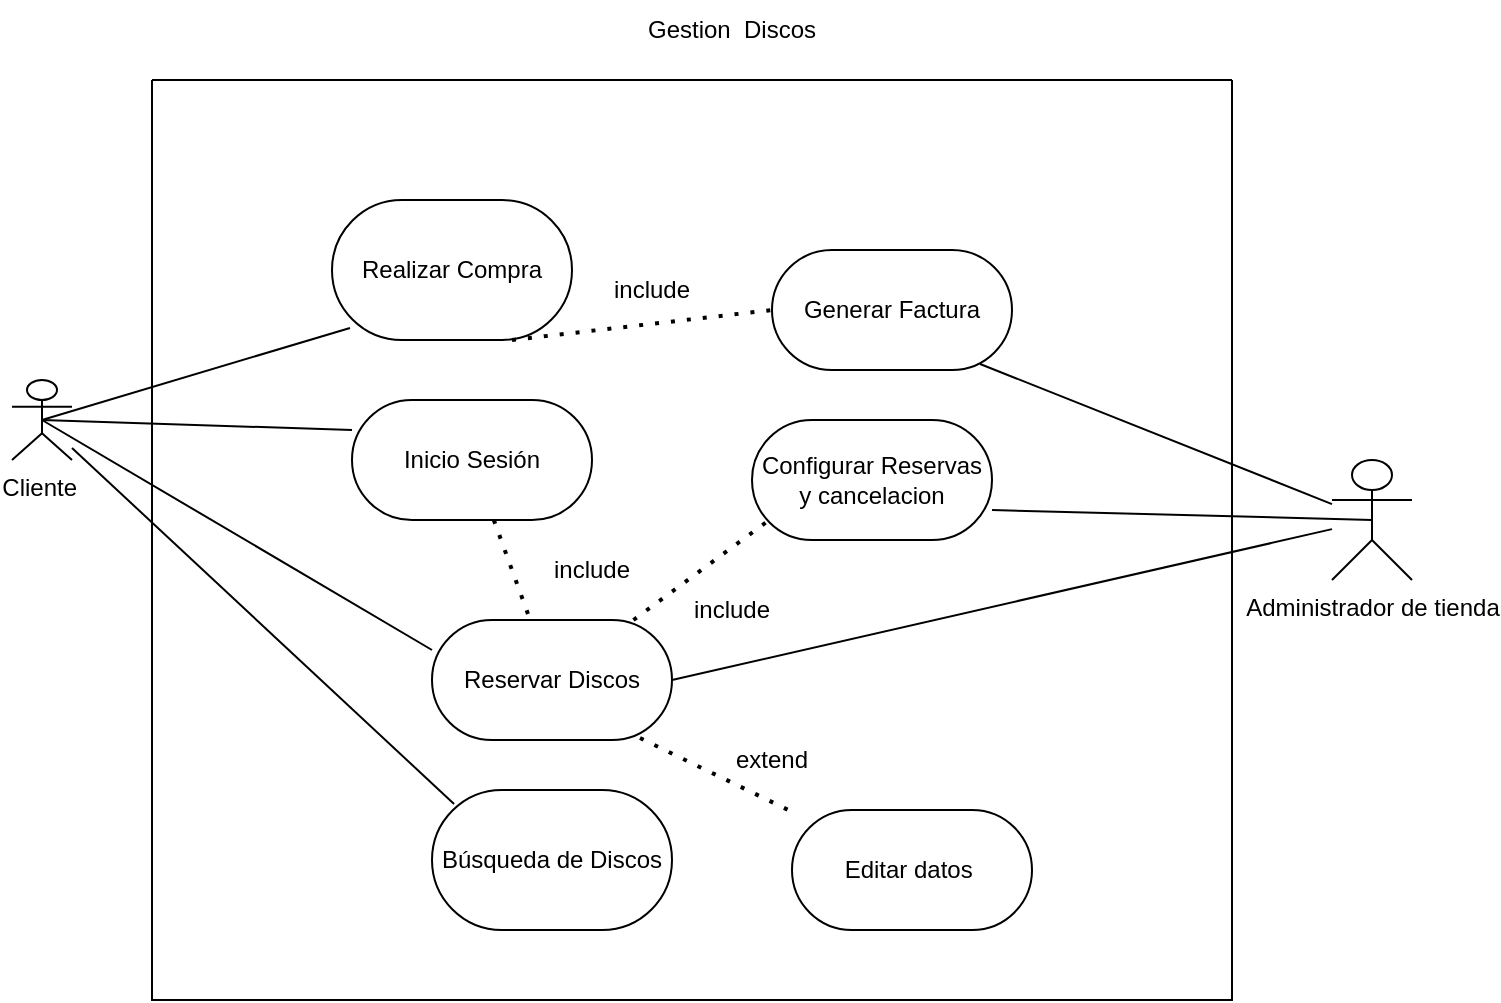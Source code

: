 <mxfile version="22.0.4" type="github">
  <diagram name="Página-1" id="h8KGHGSQ5WhBsKWT5xwG">
    <mxGraphModel dx="880" dy="470" grid="1" gridSize="10" guides="1" tooltips="1" connect="1" arrows="1" fold="1" page="1" pageScale="1" pageWidth="827" pageHeight="1169" math="0" shadow="0">
      <root>
        <mxCell id="0" />
        <mxCell id="1" parent="0" />
        <mxCell id="pq5iIxc34eoI_pVMtFJe-1" value="Cliente&amp;nbsp;" style="shape=umlActor;verticalLabelPosition=bottom;verticalAlign=top;html=1;outlineConnect=0;" vertex="1" parent="1">
          <mxGeometry x="50" y="310" width="30" height="40" as="geometry" />
        </mxCell>
        <mxCell id="pq5iIxc34eoI_pVMtFJe-4" value="Administrador de tienda" style="shape=umlActor;verticalLabelPosition=bottom;verticalAlign=top;html=1;outlineConnect=0;" vertex="1" parent="1">
          <mxGeometry x="710" y="350" width="40" height="60" as="geometry" />
        </mxCell>
        <mxCell id="pq5iIxc34eoI_pVMtFJe-32" value="" style="swimlane;startSize=0;" vertex="1" parent="1">
          <mxGeometry x="120" y="160" width="540" height="460" as="geometry" />
        </mxCell>
        <mxCell id="pq5iIxc34eoI_pVMtFJe-18" value="Inicio Sesión" style="rounded=1;whiteSpace=wrap;html=1;arcSize=50;" vertex="1" parent="pq5iIxc34eoI_pVMtFJe-32">
          <mxGeometry x="100" y="160" width="120" height="60" as="geometry" />
        </mxCell>
        <mxCell id="pq5iIxc34eoI_pVMtFJe-10" value="Búsqueda de Discos" style="rounded=1;whiteSpace=wrap;html=1;arcSize=50;" vertex="1" parent="pq5iIxc34eoI_pVMtFJe-32">
          <mxGeometry x="140" y="355" width="120" height="70" as="geometry" />
        </mxCell>
        <mxCell id="pq5iIxc34eoI_pVMtFJe-19" value="Reservar Discos&lt;br&gt;" style="rounded=1;whiteSpace=wrap;html=1;arcSize=50;" vertex="1" parent="pq5iIxc34eoI_pVMtFJe-32">
          <mxGeometry x="140" y="270" width="120" height="60" as="geometry" />
        </mxCell>
        <mxCell id="pq5iIxc34eoI_pVMtFJe-2" value="Realizar Compra" style="rounded=1;whiteSpace=wrap;html=1;arcSize=50;" vertex="1" parent="pq5iIxc34eoI_pVMtFJe-32">
          <mxGeometry x="90" y="60" width="120" height="70" as="geometry" />
        </mxCell>
        <mxCell id="pq5iIxc34eoI_pVMtFJe-3" value="Generar Factura" style="rounded=1;whiteSpace=wrap;html=1;arcSize=50;" vertex="1" parent="pq5iIxc34eoI_pVMtFJe-32">
          <mxGeometry x="310" y="85" width="120" height="60" as="geometry" />
        </mxCell>
        <mxCell id="pq5iIxc34eoI_pVMtFJe-36" value="" style="endArrow=none;dashed=1;html=1;dashPattern=1 3;strokeWidth=2;rounded=0;exitX=0.75;exitY=1;exitDx=0;exitDy=0;entryX=0;entryY=0.5;entryDx=0;entryDy=0;" edge="1" parent="pq5iIxc34eoI_pVMtFJe-32" source="pq5iIxc34eoI_pVMtFJe-2" target="pq5iIxc34eoI_pVMtFJe-3">
          <mxGeometry width="50" height="50" relative="1" as="geometry">
            <mxPoint x="270" y="230" as="sourcePoint" />
            <mxPoint x="320" y="180" as="targetPoint" />
          </mxGeometry>
        </mxCell>
        <mxCell id="pq5iIxc34eoI_pVMtFJe-8" value="include" style="text;html=1;strokeColor=none;fillColor=none;align=center;verticalAlign=middle;whiteSpace=wrap;rounded=0;" vertex="1" parent="pq5iIxc34eoI_pVMtFJe-32">
          <mxGeometry x="220" y="85" width="60" height="40" as="geometry" />
        </mxCell>
        <mxCell id="pq5iIxc34eoI_pVMtFJe-38" value="include" style="text;html=1;strokeColor=none;fillColor=none;align=center;verticalAlign=middle;whiteSpace=wrap;rounded=0;" vertex="1" parent="pq5iIxc34eoI_pVMtFJe-32">
          <mxGeometry x="190" y="230" width="60" height="30" as="geometry" />
        </mxCell>
        <mxCell id="pq5iIxc34eoI_pVMtFJe-37" value="" style="endArrow=none;dashed=1;html=1;dashPattern=1 3;strokeWidth=2;rounded=0;" edge="1" parent="pq5iIxc34eoI_pVMtFJe-32" source="pq5iIxc34eoI_pVMtFJe-18" target="pq5iIxc34eoI_pVMtFJe-19">
          <mxGeometry width="50" height="50" relative="1" as="geometry">
            <mxPoint x="270" y="230" as="sourcePoint" />
            <mxPoint x="320" y="180" as="targetPoint" />
          </mxGeometry>
        </mxCell>
        <mxCell id="pq5iIxc34eoI_pVMtFJe-46" value="Configurar Reservas y cancelacion" style="rounded=1;whiteSpace=wrap;html=1;arcSize=50;" vertex="1" parent="pq5iIxc34eoI_pVMtFJe-32">
          <mxGeometry x="300" y="170" width="120" height="60" as="geometry" />
        </mxCell>
        <mxCell id="pq5iIxc34eoI_pVMtFJe-50" value="Editar datos&amp;nbsp;" style="rounded=1;whiteSpace=wrap;html=1;arcSize=50;" vertex="1" parent="pq5iIxc34eoI_pVMtFJe-32">
          <mxGeometry x="320" y="365" width="120" height="60" as="geometry" />
        </mxCell>
        <mxCell id="pq5iIxc34eoI_pVMtFJe-63" value="" style="endArrow=none;dashed=1;html=1;dashPattern=1 3;strokeWidth=2;rounded=0;" edge="1" parent="pq5iIxc34eoI_pVMtFJe-32" target="pq5iIxc34eoI_pVMtFJe-50">
          <mxGeometry width="50" height="50" relative="1" as="geometry">
            <mxPoint x="244" y="329" as="sourcePoint" />
            <mxPoint x="320" y="200" as="targetPoint" />
          </mxGeometry>
        </mxCell>
        <mxCell id="pq5iIxc34eoI_pVMtFJe-64" value="extend" style="text;html=1;strokeColor=none;fillColor=none;align=center;verticalAlign=middle;whiteSpace=wrap;rounded=0;" vertex="1" parent="pq5iIxc34eoI_pVMtFJe-32">
          <mxGeometry x="280" y="325" width="60" height="30" as="geometry" />
        </mxCell>
        <mxCell id="pq5iIxc34eoI_pVMtFJe-65" value="" style="endArrow=none;dashed=1;html=1;dashPattern=1 3;strokeWidth=2;rounded=0;entryX=0.083;entryY=0.817;entryDx=0;entryDy=0;entryPerimeter=0;" edge="1" parent="pq5iIxc34eoI_pVMtFJe-32" source="pq5iIxc34eoI_pVMtFJe-19" target="pq5iIxc34eoI_pVMtFJe-46">
          <mxGeometry width="50" height="50" relative="1" as="geometry">
            <mxPoint x="270" y="250" as="sourcePoint" />
            <mxPoint x="320" y="200" as="targetPoint" />
          </mxGeometry>
        </mxCell>
        <mxCell id="pq5iIxc34eoI_pVMtFJe-66" value="include&lt;br&gt;" style="text;html=1;strokeColor=none;fillColor=none;align=center;verticalAlign=middle;whiteSpace=wrap;rounded=0;" vertex="1" parent="pq5iIxc34eoI_pVMtFJe-32">
          <mxGeometry x="260" y="250" width="60" height="30" as="geometry" />
        </mxCell>
        <mxCell id="pq5iIxc34eoI_pVMtFJe-39" value="" style="endArrow=none;html=1;rounded=0;exitX=0.867;exitY=0.95;exitDx=0;exitDy=0;exitPerimeter=0;" edge="1" parent="1" source="pq5iIxc34eoI_pVMtFJe-3" target="pq5iIxc34eoI_pVMtFJe-4">
          <mxGeometry width="50" height="50" relative="1" as="geometry">
            <mxPoint x="390" y="390" as="sourcePoint" />
            <mxPoint x="440" y="340" as="targetPoint" />
          </mxGeometry>
        </mxCell>
        <mxCell id="pq5iIxc34eoI_pVMtFJe-40" value="" style="endArrow=none;html=1;rounded=0;exitX=1;exitY=0.5;exitDx=0;exitDy=0;" edge="1" parent="1" source="pq5iIxc34eoI_pVMtFJe-19" target="pq5iIxc34eoI_pVMtFJe-4">
          <mxGeometry width="50" height="50" relative="1" as="geometry">
            <mxPoint x="390" y="390" as="sourcePoint" />
            <mxPoint x="440" y="340" as="targetPoint" />
          </mxGeometry>
        </mxCell>
        <mxCell id="pq5iIxc34eoI_pVMtFJe-41" value="" style="endArrow=none;html=1;rounded=0;entryX=0;entryY=0.25;entryDx=0;entryDy=0;exitX=0.5;exitY=0.5;exitDx=0;exitDy=0;exitPerimeter=0;" edge="1" parent="1" source="pq5iIxc34eoI_pVMtFJe-1" target="pq5iIxc34eoI_pVMtFJe-18">
          <mxGeometry width="50" height="50" relative="1" as="geometry">
            <mxPoint x="390" y="390" as="sourcePoint" />
            <mxPoint x="440" y="340" as="targetPoint" />
          </mxGeometry>
        </mxCell>
        <mxCell id="pq5iIxc34eoI_pVMtFJe-42" value="" style="endArrow=none;html=1;rounded=0;exitX=0.5;exitY=0.5;exitDx=0;exitDy=0;exitPerimeter=0;entryX=0.075;entryY=0.914;entryDx=0;entryDy=0;entryPerimeter=0;" edge="1" parent="1" source="pq5iIxc34eoI_pVMtFJe-1" target="pq5iIxc34eoI_pVMtFJe-2">
          <mxGeometry width="50" height="50" relative="1" as="geometry">
            <mxPoint x="390" y="390" as="sourcePoint" />
            <mxPoint x="440" y="340" as="targetPoint" />
          </mxGeometry>
        </mxCell>
        <mxCell id="pq5iIxc34eoI_pVMtFJe-43" value="" style="endArrow=none;html=1;rounded=0;exitX=0.092;exitY=0.1;exitDx=0;exitDy=0;exitPerimeter=0;" edge="1" parent="1" source="pq5iIxc34eoI_pVMtFJe-10" target="pq5iIxc34eoI_pVMtFJe-1">
          <mxGeometry width="50" height="50" relative="1" as="geometry">
            <mxPoint x="390" y="390" as="sourcePoint" />
            <mxPoint x="440" y="340" as="targetPoint" />
          </mxGeometry>
        </mxCell>
        <mxCell id="pq5iIxc34eoI_pVMtFJe-44" value="" style="endArrow=none;html=1;rounded=0;entryX=0;entryY=0.25;entryDx=0;entryDy=0;exitX=0.5;exitY=0.5;exitDx=0;exitDy=0;exitPerimeter=0;" edge="1" parent="1" source="pq5iIxc34eoI_pVMtFJe-1" target="pq5iIxc34eoI_pVMtFJe-19">
          <mxGeometry width="50" height="50" relative="1" as="geometry">
            <mxPoint x="70" y="330" as="sourcePoint" />
            <mxPoint x="440" y="340" as="targetPoint" />
          </mxGeometry>
        </mxCell>
        <mxCell id="pq5iIxc34eoI_pVMtFJe-45" value="Gestion&amp;nbsp; Discos" style="text;html=1;strokeColor=none;fillColor=none;align=center;verticalAlign=middle;whiteSpace=wrap;rounded=0;" vertex="1" parent="1">
          <mxGeometry x="330" y="120" width="160" height="30" as="geometry" />
        </mxCell>
        <mxCell id="pq5iIxc34eoI_pVMtFJe-47" value="" style="endArrow=none;html=1;rounded=0;entryX=0.5;entryY=0.5;entryDx=0;entryDy=0;entryPerimeter=0;exitX=1;exitY=0.75;exitDx=0;exitDy=0;" edge="1" parent="1" source="pq5iIxc34eoI_pVMtFJe-46" target="pq5iIxc34eoI_pVMtFJe-4">
          <mxGeometry width="50" height="50" relative="1" as="geometry">
            <mxPoint x="390" y="380" as="sourcePoint" />
            <mxPoint x="440" y="330" as="targetPoint" />
          </mxGeometry>
        </mxCell>
      </root>
    </mxGraphModel>
  </diagram>
</mxfile>
